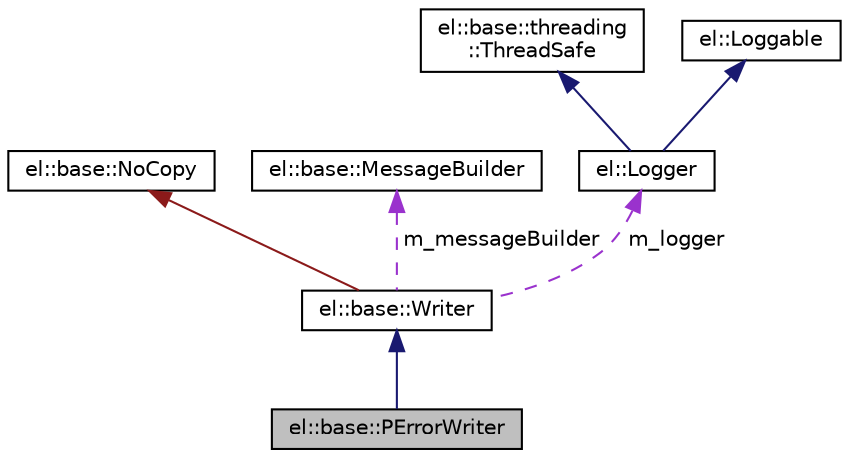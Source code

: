digraph "el::base::PErrorWriter"
{
  edge [fontname="Helvetica",fontsize="10",labelfontname="Helvetica",labelfontsize="10"];
  node [fontname="Helvetica",fontsize="10",shape=record];
  Node1 [label="el::base::PErrorWriter",height=0.2,width=0.4,color="black", fillcolor="grey75", style="filled" fontcolor="black"];
  Node2 -> Node1 [dir="back",color="midnightblue",fontsize="10",style="solid",fontname="Helvetica"];
  Node2 [label="el::base::Writer",height=0.2,width=0.4,color="black", fillcolor="white", style="filled",URL="$classel_1_1base_1_1_writer.html",tooltip="Main entry point of each logging. "];
  Node3 -> Node2 [dir="back",color="firebrick4",fontsize="10",style="solid",fontname="Helvetica"];
  Node3 [label="el::base::NoCopy",height=0.2,width=0.4,color="black", fillcolor="white", style="filled",URL="$classel_1_1base_1_1_no_copy.html",tooltip="Internal helper class that prevent copy constructor for class. "];
  Node4 -> Node2 [dir="back",color="darkorchid3",fontsize="10",style="dashed",label=" m_messageBuilder" ,fontname="Helvetica"];
  Node4 [label="el::base::MessageBuilder",height=0.2,width=0.4,color="black", fillcolor="white", style="filled",URL="$classel_1_1base_1_1_message_builder.html"];
  Node5 -> Node2 [dir="back",color="darkorchid3",fontsize="10",style="dashed",label=" m_logger" ,fontname="Helvetica"];
  Node5 [label="el::Logger",height=0.2,width=0.4,color="black", fillcolor="white", style="filled",URL="$classel_1_1_logger.html",tooltip="Represents a logger holding ID and configurations we need to write logs. "];
  Node6 -> Node5 [dir="back",color="midnightblue",fontsize="10",style="solid",fontname="Helvetica"];
  Node6 [label="el::base::threading\l::ThreadSafe",height=0.2,width=0.4,color="black", fillcolor="white", style="filled",URL="$classel_1_1base_1_1threading_1_1_thread_safe.html",tooltip="Base of thread safe class, this class is inheritable-only. "];
  Node7 -> Node5 [dir="back",color="midnightblue",fontsize="10",style="solid",fontname="Helvetica"];
  Node7 [label="el::Loggable",height=0.2,width=0.4,color="black", fillcolor="white", style="filled",URL="$classel_1_1_loggable.html",tooltip="Base of Easylogging++ friendly class. "];
}
